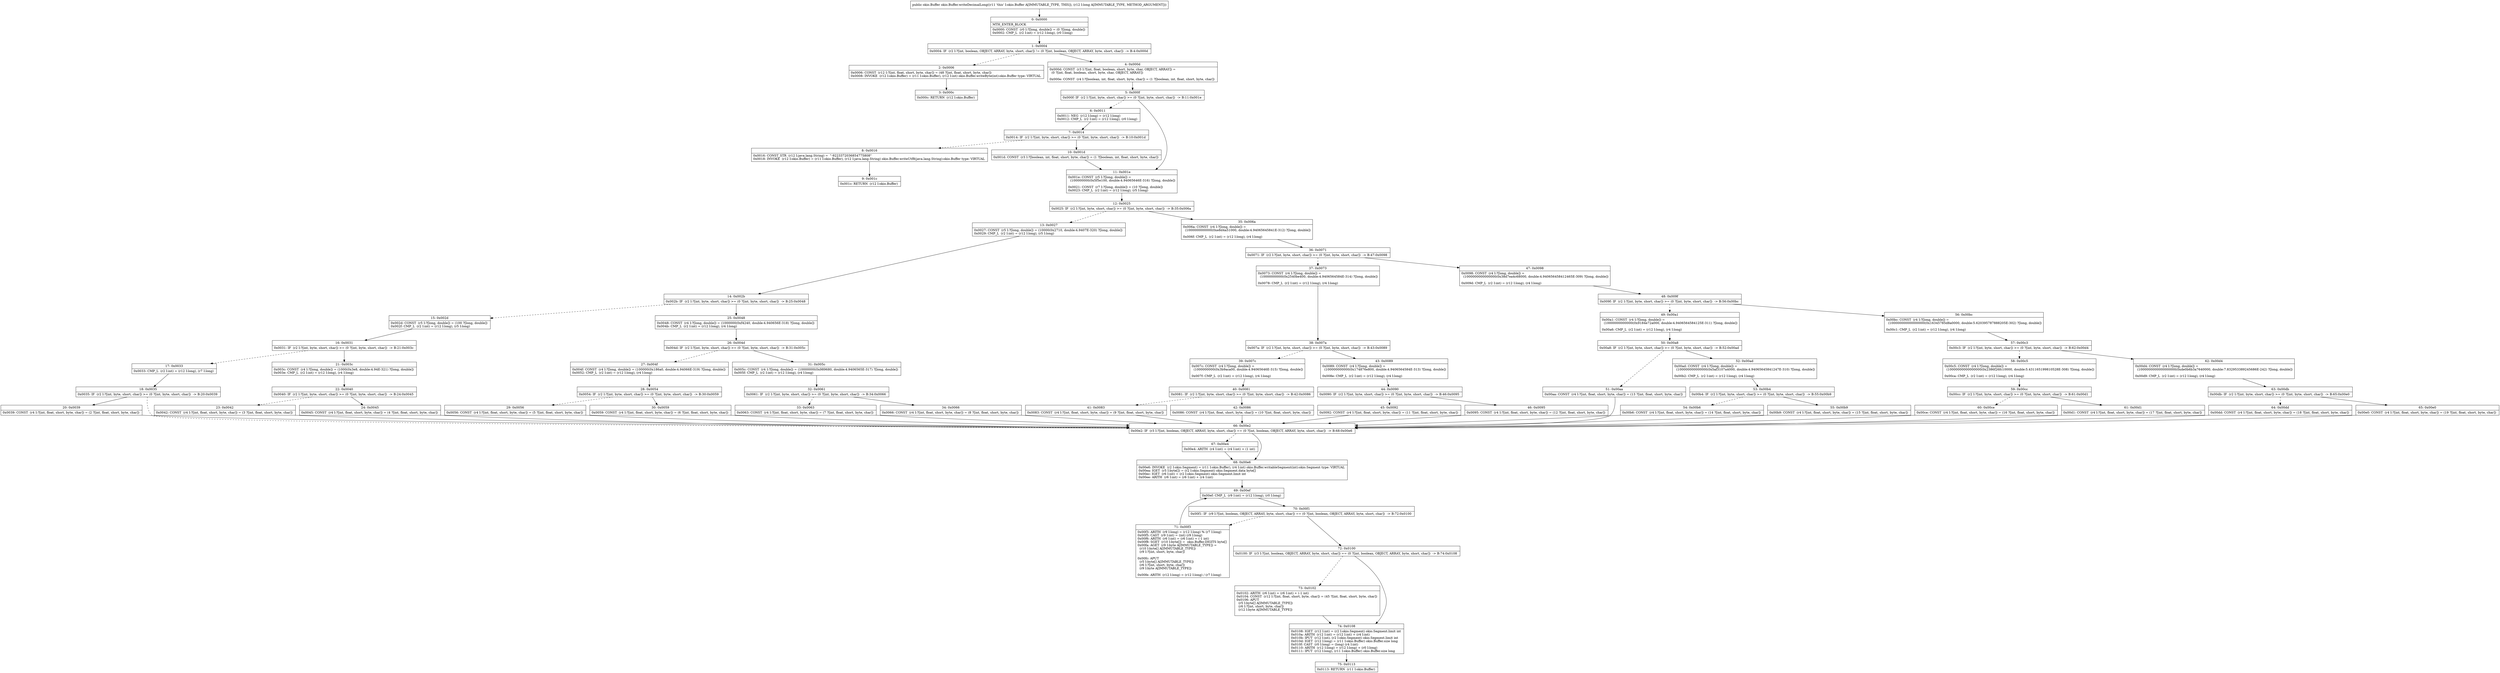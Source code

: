 digraph "CFG forokio.Buffer.writeDecimalLong(J)Lokio\/Buffer;" {
Node_0 [shape=record,label="{0\:\ 0x0000|MTH_ENTER_BLOCK\l|0x0000: CONST  (r0 I:?[long, double]) = (0 ?[long, double]) \l0x0002: CMP_L  (r2 I:int) = (r12 I:long), (r0 I:long) \l}"];
Node_1 [shape=record,label="{1\:\ 0x0004|0x0004: IF  (r2 I:?[int, boolean, OBJECT, ARRAY, byte, short, char]) != (0 ?[int, boolean, OBJECT, ARRAY, byte, short, char])  \-\> B:4:0x000d \l}"];
Node_2 [shape=record,label="{2\:\ 0x0006|0x0006: CONST  (r12 I:?[int, float, short, byte, char]) = (48 ?[int, float, short, byte, char]) \l0x0008: INVOKE  (r12 I:okio.Buffer) = (r11 I:okio.Buffer), (r12 I:int) okio.Buffer.writeByte(int):okio.Buffer type: VIRTUAL \l}"];
Node_3 [shape=record,label="{3\:\ 0x000c|0x000c: RETURN  (r12 I:okio.Buffer) \l}"];
Node_4 [shape=record,label="{4\:\ 0x000d|0x000d: CONST  (r3 I:?[int, float, boolean, short, byte, char, OBJECT, ARRAY]) = \l  (0 ?[int, float, boolean, short, byte, char, OBJECT, ARRAY])\l \l0x000e: CONST  (r4 I:?[boolean, int, float, short, byte, char]) = (1 ?[boolean, int, float, short, byte, char]) \l}"];
Node_5 [shape=record,label="{5\:\ 0x000f|0x000f: IF  (r2 I:?[int, byte, short, char]) \>= (0 ?[int, byte, short, char])  \-\> B:11:0x001e \l}"];
Node_6 [shape=record,label="{6\:\ 0x0011|0x0011: NEG  (r12 I:long) = (r12 I:long) \l0x0012: CMP_L  (r2 I:int) = (r12 I:long), (r0 I:long) \l}"];
Node_7 [shape=record,label="{7\:\ 0x0014|0x0014: IF  (r2 I:?[int, byte, short, char]) \>= (0 ?[int, byte, short, char])  \-\> B:10:0x001d \l}"];
Node_8 [shape=record,label="{8\:\ 0x0016|0x0016: CONST_STR  (r12 I:java.lang.String) =  \"\-9223372036854775808\" \l0x0018: INVOKE  (r12 I:okio.Buffer) = (r11 I:okio.Buffer), (r12 I:java.lang.String) okio.Buffer.writeUtf8(java.lang.String):okio.Buffer type: VIRTUAL \l}"];
Node_9 [shape=record,label="{9\:\ 0x001c|0x001c: RETURN  (r12 I:okio.Buffer) \l}"];
Node_10 [shape=record,label="{10\:\ 0x001d|0x001d: CONST  (r3 I:?[boolean, int, float, short, byte, char]) = (1 ?[boolean, int, float, short, byte, char]) \l}"];
Node_11 [shape=record,label="{11\:\ 0x001e|0x001e: CONST  (r5 I:?[long, double]) = \l  (100000000(0x5f5e100, double:4.94065646E\-316) ?[long, double])\l \l0x0021: CONST  (r7 I:?[long, double]) = (10 ?[long, double]) \l0x0023: CMP_L  (r2 I:int) = (r12 I:long), (r5 I:long) \l}"];
Node_12 [shape=record,label="{12\:\ 0x0025|0x0025: IF  (r2 I:?[int, byte, short, char]) \>= (0 ?[int, byte, short, char])  \-\> B:35:0x006a \l}"];
Node_13 [shape=record,label="{13\:\ 0x0027|0x0027: CONST  (r5 I:?[long, double]) = (10000(0x2710, double:4.9407E\-320) ?[long, double]) \l0x0029: CMP_L  (r2 I:int) = (r12 I:long), (r5 I:long) \l}"];
Node_14 [shape=record,label="{14\:\ 0x002b|0x002b: IF  (r2 I:?[int, byte, short, char]) \>= (0 ?[int, byte, short, char])  \-\> B:25:0x0048 \l}"];
Node_15 [shape=record,label="{15\:\ 0x002d|0x002d: CONST  (r5 I:?[long, double]) = (100 ?[long, double]) \l0x002f: CMP_L  (r2 I:int) = (r12 I:long), (r5 I:long) \l}"];
Node_16 [shape=record,label="{16\:\ 0x0031|0x0031: IF  (r2 I:?[int, byte, short, char]) \>= (0 ?[int, byte, short, char])  \-\> B:21:0x003c \l}"];
Node_17 [shape=record,label="{17\:\ 0x0033|0x0033: CMP_L  (r2 I:int) = (r12 I:long), (r7 I:long) \l}"];
Node_18 [shape=record,label="{18\:\ 0x0035|0x0035: IF  (r2 I:?[int, byte, short, char]) \>= (0 ?[int, byte, short, char])  \-\> B:20:0x0039 \l}"];
Node_20 [shape=record,label="{20\:\ 0x0039|0x0039: CONST  (r4 I:?[int, float, short, byte, char]) = (2 ?[int, float, short, byte, char]) \l}"];
Node_21 [shape=record,label="{21\:\ 0x003c|0x003c: CONST  (r4 I:?[long, double]) = (1000(0x3e8, double:4.94E\-321) ?[long, double]) \l0x003e: CMP_L  (r2 I:int) = (r12 I:long), (r4 I:long) \l}"];
Node_22 [shape=record,label="{22\:\ 0x0040|0x0040: IF  (r2 I:?[int, byte, short, char]) \>= (0 ?[int, byte, short, char])  \-\> B:24:0x0045 \l}"];
Node_23 [shape=record,label="{23\:\ 0x0042|0x0042: CONST  (r4 I:?[int, float, short, byte, char]) = (3 ?[int, float, short, byte, char]) \l}"];
Node_24 [shape=record,label="{24\:\ 0x0045|0x0045: CONST  (r4 I:?[int, float, short, byte, char]) = (4 ?[int, float, short, byte, char]) \l}"];
Node_25 [shape=record,label="{25\:\ 0x0048|0x0048: CONST  (r4 I:?[long, double]) = (1000000(0xf4240, double:4.940656E\-318) ?[long, double]) \l0x004b: CMP_L  (r2 I:int) = (r12 I:long), (r4 I:long) \l}"];
Node_26 [shape=record,label="{26\:\ 0x004d|0x004d: IF  (r2 I:?[int, byte, short, char]) \>= (0 ?[int, byte, short, char])  \-\> B:31:0x005c \l}"];
Node_27 [shape=record,label="{27\:\ 0x004f|0x004f: CONST  (r4 I:?[long, double]) = (100000(0x186a0, double:4.94066E\-319) ?[long, double]) \l0x0052: CMP_L  (r2 I:int) = (r12 I:long), (r4 I:long) \l}"];
Node_28 [shape=record,label="{28\:\ 0x0054|0x0054: IF  (r2 I:?[int, byte, short, char]) \>= (0 ?[int, byte, short, char])  \-\> B:30:0x0059 \l}"];
Node_29 [shape=record,label="{29\:\ 0x0056|0x0056: CONST  (r4 I:?[int, float, short, byte, char]) = (5 ?[int, float, short, byte, char]) \l}"];
Node_30 [shape=record,label="{30\:\ 0x0059|0x0059: CONST  (r4 I:?[int, float, short, byte, char]) = (6 ?[int, float, short, byte, char]) \l}"];
Node_31 [shape=record,label="{31\:\ 0x005c|0x005c: CONST  (r4 I:?[long, double]) = (10000000(0x989680, double:4.9406565E\-317) ?[long, double]) \l0x005f: CMP_L  (r2 I:int) = (r12 I:long), (r4 I:long) \l}"];
Node_32 [shape=record,label="{32\:\ 0x0061|0x0061: IF  (r2 I:?[int, byte, short, char]) \>= (0 ?[int, byte, short, char])  \-\> B:34:0x0066 \l}"];
Node_33 [shape=record,label="{33\:\ 0x0063|0x0063: CONST  (r4 I:?[int, float, short, byte, char]) = (7 ?[int, float, short, byte, char]) \l}"];
Node_34 [shape=record,label="{34\:\ 0x0066|0x0066: CONST  (r4 I:?[int, float, short, byte, char]) = (8 ?[int, float, short, byte, char]) \l}"];
Node_35 [shape=record,label="{35\:\ 0x006a|0x006a: CONST  (r4 I:?[long, double]) = \l  (1000000000000(0xe8d4a51000, double:4.94065645841E\-312) ?[long, double])\l \l0x006f: CMP_L  (r2 I:int) = (r12 I:long), (r4 I:long) \l}"];
Node_36 [shape=record,label="{36\:\ 0x0071|0x0071: IF  (r2 I:?[int, byte, short, char]) \>= (0 ?[int, byte, short, char])  \-\> B:47:0x0098 \l}"];
Node_37 [shape=record,label="{37\:\ 0x0073|0x0073: CONST  (r4 I:?[long, double]) = \l  (10000000000(0x2540be400, double:4.9406564584E\-314) ?[long, double])\l \l0x0078: CMP_L  (r2 I:int) = (r12 I:long), (r4 I:long) \l}"];
Node_38 [shape=record,label="{38\:\ 0x007a|0x007a: IF  (r2 I:?[int, byte, short, char]) \>= (0 ?[int, byte, short, char])  \-\> B:43:0x0089 \l}"];
Node_39 [shape=record,label="{39\:\ 0x007c|0x007c: CONST  (r4 I:?[long, double]) = \l  (1000000000(0x3b9aca00, double:4.94065646E\-315) ?[long, double])\l \l0x007f: CMP_L  (r2 I:int) = (r12 I:long), (r4 I:long) \l}"];
Node_40 [shape=record,label="{40\:\ 0x0081|0x0081: IF  (r2 I:?[int, byte, short, char]) \>= (0 ?[int, byte, short, char])  \-\> B:42:0x0086 \l}"];
Node_41 [shape=record,label="{41\:\ 0x0083|0x0083: CONST  (r4 I:?[int, float, short, byte, char]) = (9 ?[int, float, short, byte, char]) \l}"];
Node_42 [shape=record,label="{42\:\ 0x0086|0x0086: CONST  (r4 I:?[int, float, short, byte, char]) = (10 ?[int, float, short, byte, char]) \l}"];
Node_43 [shape=record,label="{43\:\ 0x0089|0x0089: CONST  (r4 I:?[long, double]) = \l  (100000000000(0x174876e800, double:4.9406564584E\-313) ?[long, double])\l \l0x008e: CMP_L  (r2 I:int) = (r12 I:long), (r4 I:long) \l}"];
Node_44 [shape=record,label="{44\:\ 0x0090|0x0090: IF  (r2 I:?[int, byte, short, char]) \>= (0 ?[int, byte, short, char])  \-\> B:46:0x0095 \l}"];
Node_45 [shape=record,label="{45\:\ 0x0092|0x0092: CONST  (r4 I:?[int, float, short, byte, char]) = (11 ?[int, float, short, byte, char]) \l}"];
Node_46 [shape=record,label="{46\:\ 0x0095|0x0095: CONST  (r4 I:?[int, float, short, byte, char]) = (12 ?[int, float, short, byte, char]) \l}"];
Node_47 [shape=record,label="{47\:\ 0x0098|0x0098: CONST  (r4 I:?[long, double]) = \l  (1000000000000000(0x38d7ea4c68000, double:4.940656458412465E\-309) ?[long, double])\l \l0x009d: CMP_L  (r2 I:int) = (r12 I:long), (r4 I:long) \l}"];
Node_48 [shape=record,label="{48\:\ 0x009f|0x009f: IF  (r2 I:?[int, byte, short, char]) \>= (0 ?[int, byte, short, char])  \-\> B:56:0x00bc \l}"];
Node_49 [shape=record,label="{49\:\ 0x00a1|0x00a1: CONST  (r4 I:?[long, double]) = \l  (10000000000000(0x9184e72a000, double:4.9406564584125E\-311) ?[long, double])\l \l0x00a6: CMP_L  (r2 I:int) = (r12 I:long), (r4 I:long) \l}"];
Node_50 [shape=record,label="{50\:\ 0x00a8|0x00a8: IF  (r2 I:?[int, byte, short, char]) \>= (0 ?[int, byte, short, char])  \-\> B:52:0x00ad \l}"];
Node_51 [shape=record,label="{51\:\ 0x00aa|0x00aa: CONST  (r4 I:?[int, float, short, byte, char]) = (13 ?[int, float, short, byte, char]) \l}"];
Node_52 [shape=record,label="{52\:\ 0x00ad|0x00ad: CONST  (r4 I:?[long, double]) = \l  (100000000000000(0x5af3107a4000, double:4.94065645841247E\-310) ?[long, double])\l \l0x00b2: CMP_L  (r2 I:int) = (r12 I:long), (r4 I:long) \l}"];
Node_53 [shape=record,label="{53\:\ 0x00b4|0x00b4: IF  (r2 I:?[int, byte, short, char]) \>= (0 ?[int, byte, short, char])  \-\> B:55:0x00b9 \l}"];
Node_54 [shape=record,label="{54\:\ 0x00b6|0x00b6: CONST  (r4 I:?[int, float, short, byte, char]) = (14 ?[int, float, short, byte, char]) \l}"];
Node_55 [shape=record,label="{55\:\ 0x00b9|0x00b9: CONST  (r4 I:?[int, float, short, byte, char]) = (15 ?[int, float, short, byte, char]) \l}"];
Node_56 [shape=record,label="{56\:\ 0x00bc|0x00bc: CONST  (r4 I:?[long, double]) = \l  (100000000000000000(0x16345785d8a0000, double:5.620395787888205E\-302) ?[long, double])\l \l0x00c1: CMP_L  (r2 I:int) = (r12 I:long), (r4 I:long) \l}"];
Node_57 [shape=record,label="{57\:\ 0x00c3|0x00c3: IF  (r2 I:?[int, byte, short, char]) \>= (0 ?[int, byte, short, char])  \-\> B:62:0x00d4 \l}"];
Node_58 [shape=record,label="{58\:\ 0x00c5|0x00c5: CONST  (r4 I:?[long, double]) = \l  (10000000000000000(0x2386f26fc10000, double:5.431165199810528E\-308) ?[long, double])\l \l0x00ca: CMP_L  (r2 I:int) = (r12 I:long), (r4 I:long) \l}"];
Node_59 [shape=record,label="{59\:\ 0x00cc|0x00cc: IF  (r2 I:?[int, byte, short, char]) \>= (0 ?[int, byte, short, char])  \-\> B:61:0x00d1 \l}"];
Node_60 [shape=record,label="{60\:\ 0x00ce|0x00ce: CONST  (r4 I:?[int, float, short, byte, char]) = (16 ?[int, float, short, byte, char]) \l}"];
Node_61 [shape=record,label="{61\:\ 0x00d1|0x00d1: CONST  (r4 I:?[int, float, short, byte, char]) = (17 ?[int, float, short, byte, char]) \l}"];
Node_62 [shape=record,label="{62\:\ 0x00d4|0x00d4: CONST  (r4 I:?[long, double]) = \l  (1000000000000000000(0xde0b6b3a7640000, double:7.832953389245686E\-242) ?[long, double])\l \l0x00d9: CMP_L  (r2 I:int) = (r12 I:long), (r4 I:long) \l}"];
Node_63 [shape=record,label="{63\:\ 0x00db|0x00db: IF  (r2 I:?[int, byte, short, char]) \>= (0 ?[int, byte, short, char])  \-\> B:65:0x00e0 \l}"];
Node_64 [shape=record,label="{64\:\ 0x00dd|0x00dd: CONST  (r4 I:?[int, float, short, byte, char]) = (18 ?[int, float, short, byte, char]) \l}"];
Node_65 [shape=record,label="{65\:\ 0x00e0|0x00e0: CONST  (r4 I:?[int, float, short, byte, char]) = (19 ?[int, float, short, byte, char]) \l}"];
Node_66 [shape=record,label="{66\:\ 0x00e2|0x00e2: IF  (r3 I:?[int, boolean, OBJECT, ARRAY, byte, short, char]) == (0 ?[int, boolean, OBJECT, ARRAY, byte, short, char])  \-\> B:68:0x00e6 \l}"];
Node_67 [shape=record,label="{67\:\ 0x00e4|0x00e4: ARITH  (r4 I:int) = (r4 I:int) + (1 int) \l}"];
Node_68 [shape=record,label="{68\:\ 0x00e6|0x00e6: INVOKE  (r2 I:okio.Segment) = (r11 I:okio.Buffer), (r4 I:int) okio.Buffer.writableSegment(int):okio.Segment type: VIRTUAL \l0x00ea: IGET  (r5 I:byte[]) = (r2 I:okio.Segment) okio.Segment.data byte[] \l0x00ec: IGET  (r6 I:int) = (r2 I:okio.Segment) okio.Segment.limit int \l0x00ee: ARITH  (r6 I:int) = (r6 I:int) + (r4 I:int) \l}"];
Node_69 [shape=record,label="{69\:\ 0x00ef|0x00ef: CMP_L  (r9 I:int) = (r12 I:long), (r0 I:long) \l}"];
Node_70 [shape=record,label="{70\:\ 0x00f1|0x00f1: IF  (r9 I:?[int, boolean, OBJECT, ARRAY, byte, short, char]) == (0 ?[int, boolean, OBJECT, ARRAY, byte, short, char])  \-\> B:72:0x0100 \l}"];
Node_71 [shape=record,label="{71\:\ 0x00f3|0x00f3: ARITH  (r9 I:long) = (r12 I:long) % (r7 I:long) \l0x00f5: CAST  (r9 I:int) = (int) (r9 I:long) \l0x00f6: ARITH  (r6 I:int) = (r6 I:int) + (\-1 int) \l0x00f8: SGET  (r10 I:byte[]) =  okio.Buffer.DIGITS byte[] \l0x00fa: AGET  (r9 I:byte A[IMMUTABLE_TYPE]) = \l  (r10 I:byte[] A[IMMUTABLE_TYPE])\l  (r9 I:?[int, short, byte, char])\l \l0x00fc: APUT  \l  (r5 I:byte[] A[IMMUTABLE_TYPE])\l  (r6 I:?[int, short, byte, char])\l  (r9 I:byte A[IMMUTABLE_TYPE])\l \l0x00fe: ARITH  (r12 I:long) = (r12 I:long) \/ (r7 I:long) \l}"];
Node_72 [shape=record,label="{72\:\ 0x0100|0x0100: IF  (r3 I:?[int, boolean, OBJECT, ARRAY, byte, short, char]) == (0 ?[int, boolean, OBJECT, ARRAY, byte, short, char])  \-\> B:74:0x0108 \l}"];
Node_73 [shape=record,label="{73\:\ 0x0102|0x0102: ARITH  (r6 I:int) = (r6 I:int) + (\-1 int) \l0x0104: CONST  (r12 I:?[int, float, short, byte, char]) = (45 ?[int, float, short, byte, char]) \l0x0106: APUT  \l  (r5 I:byte[] A[IMMUTABLE_TYPE])\l  (r6 I:?[int, short, byte, char])\l  (r12 I:byte A[IMMUTABLE_TYPE])\l \l}"];
Node_74 [shape=record,label="{74\:\ 0x0108|0x0108: IGET  (r12 I:int) = (r2 I:okio.Segment) okio.Segment.limit int \l0x010a: ARITH  (r12 I:int) = (r12 I:int) + (r4 I:int) \l0x010b: IPUT  (r12 I:int), (r2 I:okio.Segment) okio.Segment.limit int \l0x010d: IGET  (r12 I:long) = (r11 I:okio.Buffer) okio.Buffer.size long \l0x010f: CAST  (r0 I:long) = (long) (r4 I:int) \l0x0110: ARITH  (r12 I:long) = (r12 I:long) + (r0 I:long) \l0x0111: IPUT  (r12 I:long), (r11 I:okio.Buffer) okio.Buffer.size long \l}"];
Node_75 [shape=record,label="{75\:\ 0x0113|0x0113: RETURN  (r11 I:okio.Buffer) \l}"];
MethodNode[shape=record,label="{public okio.Buffer okio.Buffer.writeDecimalLong((r11 'this' I:okio.Buffer A[IMMUTABLE_TYPE, THIS]), (r12 I:long A[IMMUTABLE_TYPE, METHOD_ARGUMENT])) }"];
MethodNode -> Node_0;
Node_0 -> Node_1;
Node_1 -> Node_2[style=dashed];
Node_1 -> Node_4;
Node_2 -> Node_3;
Node_4 -> Node_5;
Node_5 -> Node_6[style=dashed];
Node_5 -> Node_11;
Node_6 -> Node_7;
Node_7 -> Node_8[style=dashed];
Node_7 -> Node_10;
Node_8 -> Node_9;
Node_10 -> Node_11;
Node_11 -> Node_12;
Node_12 -> Node_13[style=dashed];
Node_12 -> Node_35;
Node_13 -> Node_14;
Node_14 -> Node_15[style=dashed];
Node_14 -> Node_25;
Node_15 -> Node_16;
Node_16 -> Node_17[style=dashed];
Node_16 -> Node_21;
Node_17 -> Node_18;
Node_18 -> Node_20;
Node_18 -> Node_66[style=dashed];
Node_20 -> Node_66;
Node_21 -> Node_22;
Node_22 -> Node_23[style=dashed];
Node_22 -> Node_24;
Node_23 -> Node_66;
Node_24 -> Node_66;
Node_25 -> Node_26;
Node_26 -> Node_27[style=dashed];
Node_26 -> Node_31;
Node_27 -> Node_28;
Node_28 -> Node_29[style=dashed];
Node_28 -> Node_30;
Node_29 -> Node_66;
Node_30 -> Node_66;
Node_31 -> Node_32;
Node_32 -> Node_33[style=dashed];
Node_32 -> Node_34;
Node_33 -> Node_66;
Node_34 -> Node_66;
Node_35 -> Node_36;
Node_36 -> Node_37[style=dashed];
Node_36 -> Node_47;
Node_37 -> Node_38;
Node_38 -> Node_39[style=dashed];
Node_38 -> Node_43;
Node_39 -> Node_40;
Node_40 -> Node_41[style=dashed];
Node_40 -> Node_42;
Node_41 -> Node_66;
Node_42 -> Node_66;
Node_43 -> Node_44;
Node_44 -> Node_45[style=dashed];
Node_44 -> Node_46;
Node_45 -> Node_66;
Node_46 -> Node_66;
Node_47 -> Node_48;
Node_48 -> Node_49[style=dashed];
Node_48 -> Node_56;
Node_49 -> Node_50;
Node_50 -> Node_51[style=dashed];
Node_50 -> Node_52;
Node_51 -> Node_66;
Node_52 -> Node_53;
Node_53 -> Node_54[style=dashed];
Node_53 -> Node_55;
Node_54 -> Node_66;
Node_55 -> Node_66;
Node_56 -> Node_57;
Node_57 -> Node_58[style=dashed];
Node_57 -> Node_62;
Node_58 -> Node_59;
Node_59 -> Node_60[style=dashed];
Node_59 -> Node_61;
Node_60 -> Node_66;
Node_61 -> Node_66;
Node_62 -> Node_63;
Node_63 -> Node_64[style=dashed];
Node_63 -> Node_65;
Node_64 -> Node_66;
Node_65 -> Node_66;
Node_66 -> Node_67[style=dashed];
Node_66 -> Node_68;
Node_67 -> Node_68;
Node_68 -> Node_69;
Node_69 -> Node_70;
Node_70 -> Node_71[style=dashed];
Node_70 -> Node_72;
Node_71 -> Node_69;
Node_72 -> Node_73[style=dashed];
Node_72 -> Node_74;
Node_73 -> Node_74;
Node_74 -> Node_75;
}

